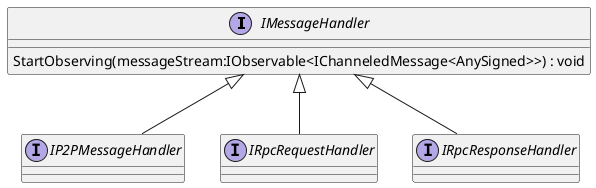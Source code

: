 @startuml
interface IMessageHandler {
    StartObserving(messageStream:IObservable<IChanneledMessage<AnySigned>>) : void
}
interface IP2PMessageHandler {
}
interface IRpcRequestHandler {
}
interface IRpcResponseHandler {
}
IMessageHandler <|-- IP2PMessageHandler
IMessageHandler <|-- IRpcRequestHandler
IMessageHandler <|-- IRpcResponseHandler
@enduml
